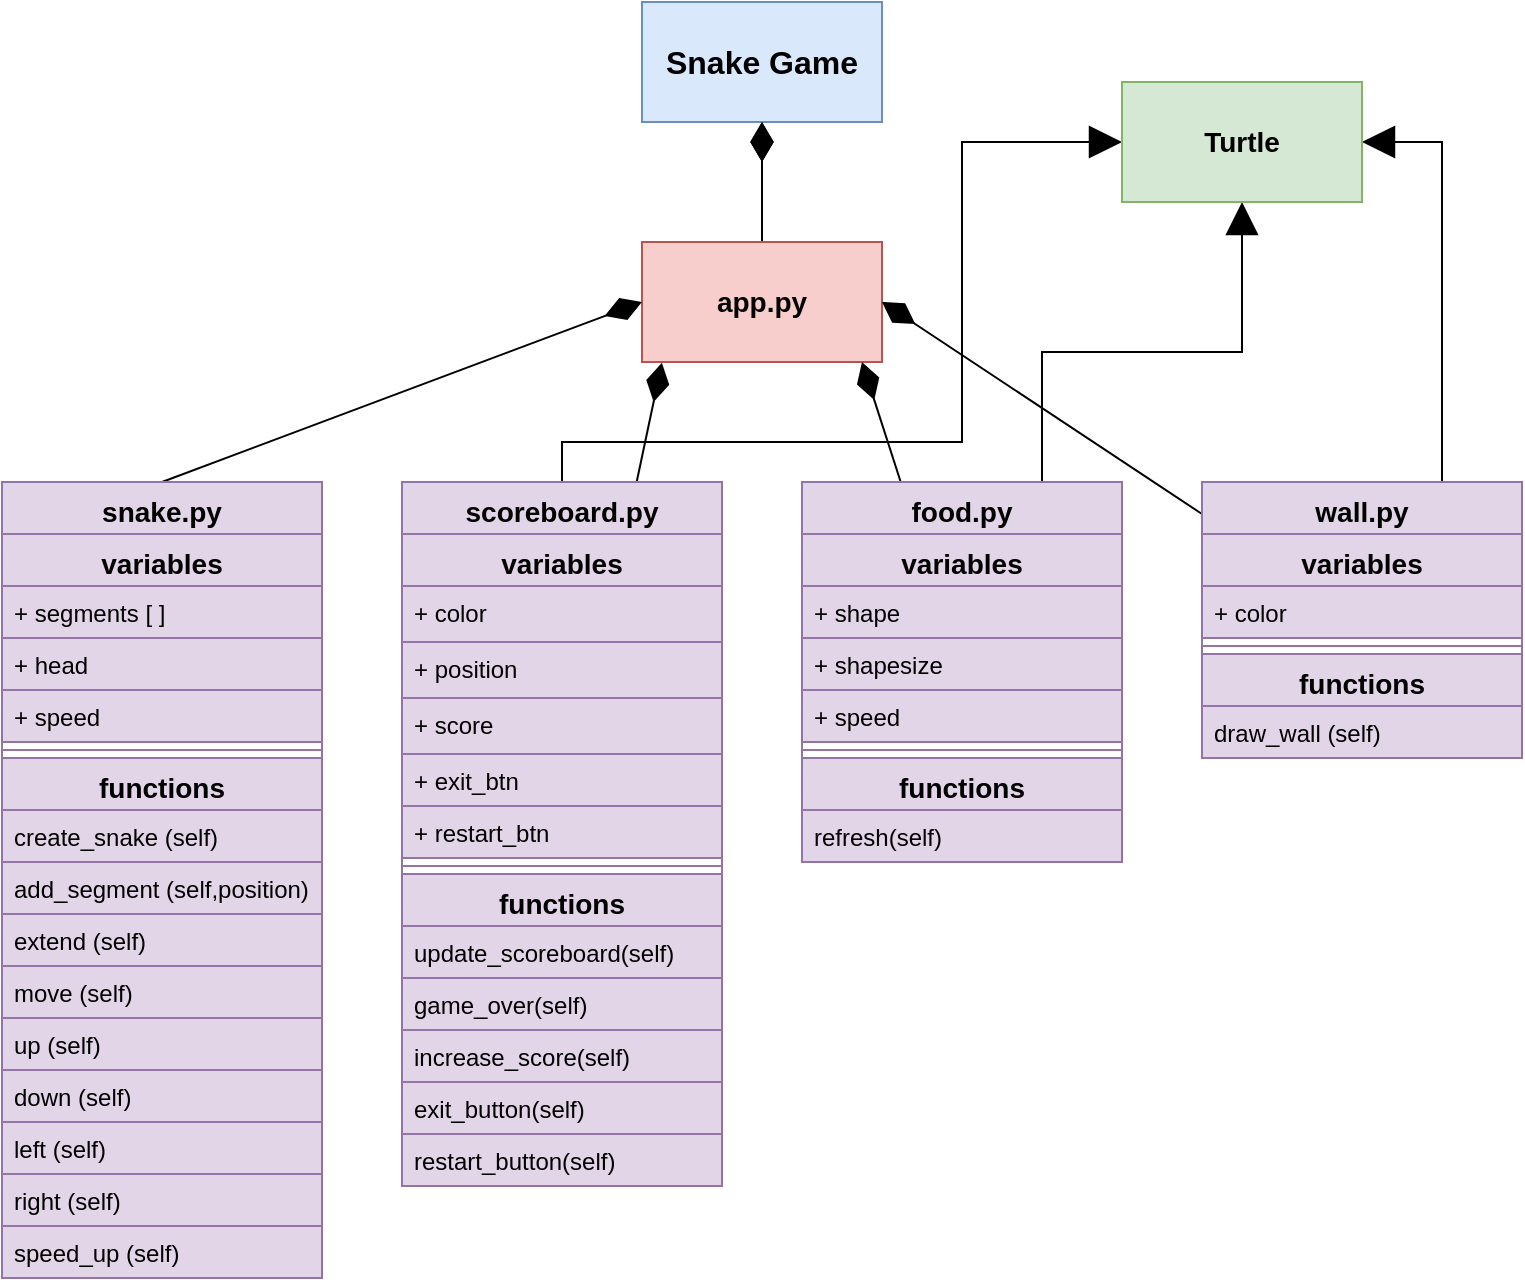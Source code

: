 <mxfile version="15.4.0" type="device"><diagram id="OuZRPdSH-Bn97atNcbVh" name="Page-1"><mxGraphModel dx="1205" dy="688" grid="1" gridSize="10" guides="1" tooltips="1" connect="1" arrows="1" fold="1" page="1" pageScale="1" pageWidth="827" pageHeight="1169" math="0" shadow="0"><root><mxCell id="0"/><mxCell id="1" parent="0"/><mxCell id="_Vvu_kQl7KUoBdOdU3Ik-1" value="Snake Game" style="rounded=0;whiteSpace=wrap;html=1;fillColor=#dae8fc;strokeColor=#6c8ebf;fontSize=16;fontStyle=1" vertex="1" parent="1"><mxGeometry x="360" width="120" height="60" as="geometry"/></mxCell><mxCell id="_Vvu_kQl7KUoBdOdU3Ik-24" style="rounded=0;orthogonalLoop=1;jettySize=auto;html=1;endArrow=diamondThin;endFill=1;endSize=17;" edge="1" parent="1" source="_Vvu_kQl7KUoBdOdU3Ik-2" target="_Vvu_kQl7KUoBdOdU3Ik-1"><mxGeometry relative="1" as="geometry"/></mxCell><mxCell id="_Vvu_kQl7KUoBdOdU3Ik-25" value="" style="edgeStyle=none;rounded=0;orthogonalLoop=1;jettySize=auto;html=1;endArrow=diamondThin;endFill=1;endSize=17;" edge="1" parent="1" source="_Vvu_kQl7KUoBdOdU3Ik-2" target="_Vvu_kQl7KUoBdOdU3Ik-1"><mxGeometry relative="1" as="geometry"/></mxCell><mxCell id="_Vvu_kQl7KUoBdOdU3Ik-2" value="app.py" style="rounded=0;whiteSpace=wrap;html=1;fontStyle=1;fontSize=14;fillColor=#f8cecc;strokeColor=#b85450;" vertex="1" parent="1"><mxGeometry x="360" y="120" width="120" height="60" as="geometry"/></mxCell><mxCell id="_Vvu_kQl7KUoBdOdU3Ik-26" style="edgeStyle=none;rounded=0;orthogonalLoop=1;jettySize=auto;html=1;entryX=0;entryY=0.5;entryDx=0;entryDy=0;endArrow=diamondThin;endFill=1;endSize=17;exitX=0.5;exitY=0;exitDx=0;exitDy=0;" edge="1" parent="1" source="_Vvu_kQl7KUoBdOdU3Ik-7" target="_Vvu_kQl7KUoBdOdU3Ik-2"><mxGeometry relative="1" as="geometry"/></mxCell><mxCell id="_Vvu_kQl7KUoBdOdU3Ik-7" value="snake.py" style="swimlane;fontStyle=1;align=center;verticalAlign=top;childLayout=stackLayout;horizontal=1;startSize=26;horizontalStack=0;resizeParent=1;resizeParentMax=0;resizeLast=0;collapsible=1;marginBottom=0;fontSize=14;fillColor=#e1d5e7;strokeColor=#9673a6;" vertex="1" parent="1"><mxGeometry x="40" y="240" width="160" height="398" as="geometry"/></mxCell><mxCell id="_Vvu_kQl7KUoBdOdU3Ik-50" value="variables" style="text;strokeColor=#9673a6;fillColor=#e1d5e7;align=center;verticalAlign=top;spacingLeft=4;spacingRight=4;overflow=hidden;rotatable=0;points=[[0,0.5],[1,0.5]];portConstraint=eastwest;fontSize=14;fontStyle=1" vertex="1" parent="_Vvu_kQl7KUoBdOdU3Ik-7"><mxGeometry y="26" width="160" height="26" as="geometry"/></mxCell><mxCell id="_Vvu_kQl7KUoBdOdU3Ik-8" value="+ segments [ ]" style="text;strokeColor=#9673a6;fillColor=#e1d5e7;align=left;verticalAlign=top;spacingLeft=4;spacingRight=4;overflow=hidden;rotatable=0;points=[[0,0.5],[1,0.5]];portConstraint=eastwest;" vertex="1" parent="_Vvu_kQl7KUoBdOdU3Ik-7"><mxGeometry y="52" width="160" height="26" as="geometry"/></mxCell><mxCell id="_Vvu_kQl7KUoBdOdU3Ik-32" value="+ head " style="text;strokeColor=#9673a6;fillColor=#e1d5e7;align=left;verticalAlign=top;spacingLeft=4;spacingRight=4;overflow=hidden;rotatable=0;points=[[0,0.5],[1,0.5]];portConstraint=eastwest;" vertex="1" parent="_Vvu_kQl7KUoBdOdU3Ik-7"><mxGeometry y="78" width="160" height="26" as="geometry"/></mxCell><mxCell id="_Vvu_kQl7KUoBdOdU3Ik-34" value="+ speed" style="text;strokeColor=#9673a6;fillColor=#e1d5e7;align=left;verticalAlign=top;spacingLeft=4;spacingRight=4;overflow=hidden;rotatable=0;points=[[0,0.5],[1,0.5]];portConstraint=eastwest;" vertex="1" parent="_Vvu_kQl7KUoBdOdU3Ik-7"><mxGeometry y="104" width="160" height="26" as="geometry"/></mxCell><mxCell id="_Vvu_kQl7KUoBdOdU3Ik-9" value="" style="line;strokeWidth=1;fillColor=#e1d5e7;align=left;verticalAlign=middle;spacingTop=-1;spacingLeft=3;spacingRight=3;rotatable=0;labelPosition=right;points=[];portConstraint=eastwest;strokeColor=#9673a6;" vertex="1" parent="_Vvu_kQl7KUoBdOdU3Ik-7"><mxGeometry y="130" width="160" height="8" as="geometry"/></mxCell><mxCell id="_Vvu_kQl7KUoBdOdU3Ik-10" value="functions" style="text;strokeColor=#9673a6;fillColor=#e1d5e7;align=center;verticalAlign=top;spacingLeft=4;spacingRight=4;overflow=hidden;rotatable=0;points=[[0,0.5],[1,0.5]];portConstraint=eastwest;fontStyle=1;fontSize=14;" vertex="1" parent="_Vvu_kQl7KUoBdOdU3Ik-7"><mxGeometry y="138" width="160" height="26" as="geometry"/></mxCell><mxCell id="_Vvu_kQl7KUoBdOdU3Ik-51" value="create_snake (self)" style="text;strokeColor=#9673a6;fillColor=#e1d5e7;align=left;verticalAlign=top;spacingLeft=4;spacingRight=4;overflow=hidden;rotatable=0;points=[[0,0.5],[1,0.5]];portConstraint=eastwest;" vertex="1" parent="_Vvu_kQl7KUoBdOdU3Ik-7"><mxGeometry y="164" width="160" height="26" as="geometry"/></mxCell><mxCell id="_Vvu_kQl7KUoBdOdU3Ik-35" value="add_segment (self,position)" style="text;strokeColor=#9673a6;fillColor=#e1d5e7;align=left;verticalAlign=top;spacingLeft=4;spacingRight=4;overflow=hidden;rotatable=0;points=[[0,0.5],[1,0.5]];portConstraint=eastwest;" vertex="1" parent="_Vvu_kQl7KUoBdOdU3Ik-7"><mxGeometry y="190" width="160" height="26" as="geometry"/></mxCell><mxCell id="_Vvu_kQl7KUoBdOdU3Ik-36" value="extend (self)" style="text;strokeColor=#9673a6;fillColor=#e1d5e7;align=left;verticalAlign=top;spacingLeft=4;spacingRight=4;overflow=hidden;rotatable=0;points=[[0,0.5],[1,0.5]];portConstraint=eastwest;" vertex="1" parent="_Vvu_kQl7KUoBdOdU3Ik-7"><mxGeometry y="216" width="160" height="26" as="geometry"/></mxCell><mxCell id="_Vvu_kQl7KUoBdOdU3Ik-37" value="move (self)" style="text;strokeColor=#9673a6;fillColor=#e1d5e7;align=left;verticalAlign=top;spacingLeft=4;spacingRight=4;overflow=hidden;rotatable=0;points=[[0,0.5],[1,0.5]];portConstraint=eastwest;" vertex="1" parent="_Vvu_kQl7KUoBdOdU3Ik-7"><mxGeometry y="242" width="160" height="26" as="geometry"/></mxCell><mxCell id="_Vvu_kQl7KUoBdOdU3Ik-38" value="up (self)" style="text;strokeColor=#9673a6;fillColor=#e1d5e7;align=left;verticalAlign=top;spacingLeft=4;spacingRight=4;overflow=hidden;rotatable=0;points=[[0,0.5],[1,0.5]];portConstraint=eastwest;" vertex="1" parent="_Vvu_kQl7KUoBdOdU3Ik-7"><mxGeometry y="268" width="160" height="26" as="geometry"/></mxCell><mxCell id="_Vvu_kQl7KUoBdOdU3Ik-39" value="down (self)" style="text;strokeColor=#9673a6;fillColor=#e1d5e7;align=left;verticalAlign=top;spacingLeft=4;spacingRight=4;overflow=hidden;rotatable=0;points=[[0,0.5],[1,0.5]];portConstraint=eastwest;" vertex="1" parent="_Vvu_kQl7KUoBdOdU3Ik-7"><mxGeometry y="294" width="160" height="26" as="geometry"/></mxCell><mxCell id="_Vvu_kQl7KUoBdOdU3Ik-40" value="left (self)" style="text;strokeColor=#9673a6;fillColor=#e1d5e7;align=left;verticalAlign=top;spacingLeft=4;spacingRight=4;overflow=hidden;rotatable=0;points=[[0,0.5],[1,0.5]];portConstraint=eastwest;" vertex="1" parent="_Vvu_kQl7KUoBdOdU3Ik-7"><mxGeometry y="320" width="160" height="26" as="geometry"/></mxCell><mxCell id="_Vvu_kQl7KUoBdOdU3Ik-41" value="right (self)" style="text;strokeColor=#9673a6;fillColor=#e1d5e7;align=left;verticalAlign=top;spacingLeft=4;spacingRight=4;overflow=hidden;rotatable=0;points=[[0,0.5],[1,0.5]];portConstraint=eastwest;" vertex="1" parent="_Vvu_kQl7KUoBdOdU3Ik-7"><mxGeometry y="346" width="160" height="26" as="geometry"/></mxCell><mxCell id="_Vvu_kQl7KUoBdOdU3Ik-42" value="speed_up (self)" style="text;strokeColor=#9673a6;fillColor=#e1d5e7;align=left;verticalAlign=top;spacingLeft=4;spacingRight=4;overflow=hidden;rotatable=0;points=[[0,0.5],[1,0.5]];portConstraint=eastwest;" vertex="1" parent="_Vvu_kQl7KUoBdOdU3Ik-7"><mxGeometry y="372" width="160" height="26" as="geometry"/></mxCell><mxCell id="_Vvu_kQl7KUoBdOdU3Ik-27" style="edgeStyle=none;rounded=0;orthogonalLoop=1;jettySize=auto;html=1;entryX=0.083;entryY=1.007;entryDx=0;entryDy=0;entryPerimeter=0;endArrow=diamondThin;endFill=1;endSize=17;" edge="1" parent="1" source="_Vvu_kQl7KUoBdOdU3Ik-12" target="_Vvu_kQl7KUoBdOdU3Ik-2"><mxGeometry relative="1" as="geometry"/></mxCell><mxCell id="_Vvu_kQl7KUoBdOdU3Ik-49" style="edgeStyle=orthogonalEdgeStyle;rounded=0;orthogonalLoop=1;jettySize=auto;html=1;entryX=0;entryY=0.5;entryDx=0;entryDy=0;endArrow=block;endFill=1;endSize=14;" edge="1" parent="1" source="_Vvu_kQl7KUoBdOdU3Ik-12" target="_Vvu_kQl7KUoBdOdU3Ik-45"><mxGeometry relative="1" as="geometry"><Array as="points"><mxPoint x="320" y="220"/><mxPoint x="520" y="220"/><mxPoint x="520" y="70"/></Array></mxGeometry></mxCell><mxCell id="_Vvu_kQl7KUoBdOdU3Ik-12" value="scoreboard.py" style="swimlane;fontStyle=1;align=center;verticalAlign=top;childLayout=stackLayout;horizontal=1;startSize=26;horizontalStack=0;resizeParent=1;resizeParentMax=0;resizeLast=0;collapsible=1;marginBottom=0;fontSize=14;fillColor=#e1d5e7;strokeColor=#9673a6;" vertex="1" parent="1"><mxGeometry x="240" y="240" width="160" height="352" as="geometry"/></mxCell><mxCell id="_Vvu_kQl7KUoBdOdU3Ik-13" value="variables" style="text;strokeColor=#9673a6;fillColor=#e1d5e7;align=center;verticalAlign=top;spacingLeft=4;spacingRight=4;overflow=hidden;rotatable=0;points=[[0,0.5],[1,0.5]];portConstraint=eastwest;fontStyle=1;fontSize=14;" vertex="1" parent="_Vvu_kQl7KUoBdOdU3Ik-12"><mxGeometry y="26" width="160" height="26" as="geometry"/></mxCell><mxCell id="_Vvu_kQl7KUoBdOdU3Ik-52" value="+ color" style="text;strokeColor=#9673a6;fillColor=#e1d5e7;align=left;verticalAlign=top;spacingLeft=4;spacingRight=4;overflow=hidden;rotatable=0;points=[[0,0.5],[1,0.5]];portConstraint=eastwest;" vertex="1" parent="_Vvu_kQl7KUoBdOdU3Ik-12"><mxGeometry y="52" width="160" height="28" as="geometry"/></mxCell><mxCell id="_Vvu_kQl7KUoBdOdU3Ik-67" value="+ position" style="text;strokeColor=#9673a6;fillColor=#e1d5e7;align=left;verticalAlign=top;spacingLeft=4;spacingRight=4;overflow=hidden;rotatable=0;points=[[0,0.5],[1,0.5]];portConstraint=eastwest;" vertex="1" parent="_Vvu_kQl7KUoBdOdU3Ik-12"><mxGeometry y="80" width="160" height="28" as="geometry"/></mxCell><mxCell id="_Vvu_kQl7KUoBdOdU3Ik-66" value="+ score" style="text;strokeColor=#9673a6;fillColor=#e1d5e7;align=left;verticalAlign=top;spacingLeft=4;spacingRight=4;overflow=hidden;rotatable=0;points=[[0,0.5],[1,0.5]];portConstraint=eastwest;" vertex="1" parent="_Vvu_kQl7KUoBdOdU3Ik-12"><mxGeometry y="108" width="160" height="28" as="geometry"/></mxCell><mxCell id="_Vvu_kQl7KUoBdOdU3Ik-43" value="+ exit_btn" style="text;strokeColor=#9673a6;fillColor=#e1d5e7;align=left;verticalAlign=top;spacingLeft=4;spacingRight=4;overflow=hidden;rotatable=0;points=[[0,0.5],[1,0.5]];portConstraint=eastwest;" vertex="1" parent="_Vvu_kQl7KUoBdOdU3Ik-12"><mxGeometry y="136" width="160" height="26" as="geometry"/></mxCell><mxCell id="_Vvu_kQl7KUoBdOdU3Ik-44" value="+ restart_btn" style="text;strokeColor=#9673a6;fillColor=#e1d5e7;align=left;verticalAlign=top;spacingLeft=4;spacingRight=4;overflow=hidden;rotatable=0;points=[[0,0.5],[1,0.5]];portConstraint=eastwest;" vertex="1" parent="_Vvu_kQl7KUoBdOdU3Ik-12"><mxGeometry y="162" width="160" height="26" as="geometry"/></mxCell><mxCell id="_Vvu_kQl7KUoBdOdU3Ik-14" value="" style="line;strokeWidth=1;fillColor=#e1d5e7;align=left;verticalAlign=middle;spacingTop=-1;spacingLeft=3;spacingRight=3;rotatable=0;labelPosition=right;points=[];portConstraint=eastwest;strokeColor=#9673a6;" vertex="1" parent="_Vvu_kQl7KUoBdOdU3Ik-12"><mxGeometry y="188" width="160" height="8" as="geometry"/></mxCell><mxCell id="_Vvu_kQl7KUoBdOdU3Ik-15" value="functions" style="text;strokeColor=#9673a6;fillColor=#e1d5e7;align=center;verticalAlign=top;spacingLeft=4;spacingRight=4;overflow=hidden;rotatable=0;points=[[0,0.5],[1,0.5]];portConstraint=eastwest;fontStyle=1;fontSize=14;" vertex="1" parent="_Vvu_kQl7KUoBdOdU3Ik-12"><mxGeometry y="196" width="160" height="26" as="geometry"/></mxCell><mxCell id="_Vvu_kQl7KUoBdOdU3Ik-58" value="update_scoreboard(self)" style="text;strokeColor=#9673a6;fillColor=#e1d5e7;align=left;verticalAlign=top;spacingLeft=4;spacingRight=4;overflow=hidden;rotatable=0;points=[[0,0.5],[1,0.5]];portConstraint=eastwest;" vertex="1" parent="_Vvu_kQl7KUoBdOdU3Ik-12"><mxGeometry y="222" width="160" height="26" as="geometry"/></mxCell><mxCell id="_Vvu_kQl7KUoBdOdU3Ik-59" value="game_over(self)" style="text;strokeColor=#9673a6;fillColor=#e1d5e7;align=left;verticalAlign=top;spacingLeft=4;spacingRight=4;overflow=hidden;rotatable=0;points=[[0,0.5],[1,0.5]];portConstraint=eastwest;" vertex="1" parent="_Vvu_kQl7KUoBdOdU3Ik-12"><mxGeometry y="248" width="160" height="26" as="geometry"/></mxCell><mxCell id="_Vvu_kQl7KUoBdOdU3Ik-53" value="increase_score(self)" style="text;strokeColor=#9673a6;fillColor=#e1d5e7;align=left;verticalAlign=top;spacingLeft=4;spacingRight=4;overflow=hidden;rotatable=0;points=[[0,0.5],[1,0.5]];portConstraint=eastwest;" vertex="1" parent="_Vvu_kQl7KUoBdOdU3Ik-12"><mxGeometry y="274" width="160" height="26" as="geometry"/></mxCell><mxCell id="_Vvu_kQl7KUoBdOdU3Ik-60" value="exit_button(self)" style="text;strokeColor=#9673a6;fillColor=#e1d5e7;align=left;verticalAlign=top;spacingLeft=4;spacingRight=4;overflow=hidden;rotatable=0;points=[[0,0.5],[1,0.5]];portConstraint=eastwest;" vertex="1" parent="_Vvu_kQl7KUoBdOdU3Ik-12"><mxGeometry y="300" width="160" height="26" as="geometry"/></mxCell><mxCell id="_Vvu_kQl7KUoBdOdU3Ik-61" value="restart_button(self)" style="text;strokeColor=#9673a6;fillColor=#e1d5e7;align=left;verticalAlign=top;spacingLeft=4;spacingRight=4;overflow=hidden;rotatable=0;points=[[0,0.5],[1,0.5]];portConstraint=eastwest;" vertex="1" parent="_Vvu_kQl7KUoBdOdU3Ik-12"><mxGeometry y="326" width="160" height="26" as="geometry"/></mxCell><mxCell id="_Vvu_kQl7KUoBdOdU3Ik-28" style="edgeStyle=none;rounded=0;orthogonalLoop=1;jettySize=auto;html=1;endArrow=diamondThin;endFill=1;endSize=17;" edge="1" parent="1" source="_Vvu_kQl7KUoBdOdU3Ik-16"><mxGeometry relative="1" as="geometry"><mxPoint x="470" y="180" as="targetPoint"/></mxGeometry></mxCell><mxCell id="_Vvu_kQl7KUoBdOdU3Ik-48" style="edgeStyle=orthogonalEdgeStyle;rounded=0;orthogonalLoop=1;jettySize=auto;html=1;entryX=0.5;entryY=1;entryDx=0;entryDy=0;endArrow=block;endFill=1;endSize=14;" edge="1" parent="1" source="_Vvu_kQl7KUoBdOdU3Ik-16" target="_Vvu_kQl7KUoBdOdU3Ik-45"><mxGeometry relative="1" as="geometry"><Array as="points"><mxPoint x="560" y="175"/><mxPoint x="660" y="175"/></Array></mxGeometry></mxCell><mxCell id="_Vvu_kQl7KUoBdOdU3Ik-16" value="food.py" style="swimlane;fontStyle=1;align=center;verticalAlign=top;childLayout=stackLayout;horizontal=1;startSize=26;horizontalStack=0;resizeParent=1;resizeParentMax=0;resizeLast=0;collapsible=1;marginBottom=0;fontSize=14;fillColor=#e1d5e7;strokeColor=#9673a6;" vertex="1" parent="1"><mxGeometry x="440" y="240" width="160" height="190" as="geometry"/></mxCell><mxCell id="_Vvu_kQl7KUoBdOdU3Ik-17" value="variables" style="text;strokeColor=#9673a6;fillColor=#e1d5e7;align=center;verticalAlign=top;spacingLeft=4;spacingRight=4;overflow=hidden;rotatable=0;points=[[0,0.5],[1,0.5]];portConstraint=eastwest;fontStyle=1;fontSize=14;" vertex="1" parent="_Vvu_kQl7KUoBdOdU3Ik-16"><mxGeometry y="26" width="160" height="26" as="geometry"/></mxCell><mxCell id="_Vvu_kQl7KUoBdOdU3Ik-62" value="+ shape" style="text;strokeColor=#9673a6;fillColor=#e1d5e7;align=left;verticalAlign=top;spacingLeft=4;spacingRight=4;overflow=hidden;rotatable=0;points=[[0,0.5],[1,0.5]];portConstraint=eastwest;" vertex="1" parent="_Vvu_kQl7KUoBdOdU3Ik-16"><mxGeometry y="52" width="160" height="26" as="geometry"/></mxCell><mxCell id="_Vvu_kQl7KUoBdOdU3Ik-63" value="+ shapesize" style="text;strokeColor=#9673a6;fillColor=#e1d5e7;align=left;verticalAlign=top;spacingLeft=4;spacingRight=4;overflow=hidden;rotatable=0;points=[[0,0.5],[1,0.5]];portConstraint=eastwest;" vertex="1" parent="_Vvu_kQl7KUoBdOdU3Ik-16"><mxGeometry y="78" width="160" height="26" as="geometry"/></mxCell><mxCell id="_Vvu_kQl7KUoBdOdU3Ik-65" value="+ speed" style="text;strokeColor=#9673a6;fillColor=#e1d5e7;align=left;verticalAlign=top;spacingLeft=4;spacingRight=4;overflow=hidden;rotatable=0;points=[[0,0.5],[1,0.5]];portConstraint=eastwest;" vertex="1" parent="_Vvu_kQl7KUoBdOdU3Ik-16"><mxGeometry y="104" width="160" height="26" as="geometry"/></mxCell><mxCell id="_Vvu_kQl7KUoBdOdU3Ik-18" value="" style="line;strokeWidth=1;fillColor=#e1d5e7;align=left;verticalAlign=middle;spacingTop=-1;spacingLeft=3;spacingRight=3;rotatable=0;labelPosition=right;points=[];portConstraint=eastwest;strokeColor=#9673a6;" vertex="1" parent="_Vvu_kQl7KUoBdOdU3Ik-16"><mxGeometry y="130" width="160" height="8" as="geometry"/></mxCell><mxCell id="_Vvu_kQl7KUoBdOdU3Ik-19" value="functions" style="text;strokeColor=#9673a6;fillColor=#e1d5e7;align=center;verticalAlign=top;spacingLeft=4;spacingRight=4;overflow=hidden;rotatable=0;points=[[0,0.5],[1,0.5]];portConstraint=eastwest;fontStyle=1;fontSize=14;" vertex="1" parent="_Vvu_kQl7KUoBdOdU3Ik-16"><mxGeometry y="138" width="160" height="26" as="geometry"/></mxCell><mxCell id="_Vvu_kQl7KUoBdOdU3Ik-55" value="refresh(self)" style="text;strokeColor=#9673a6;fillColor=#e1d5e7;align=left;verticalAlign=top;spacingLeft=4;spacingRight=4;overflow=hidden;rotatable=0;points=[[0,0.5],[1,0.5]];portConstraint=eastwest;" vertex="1" parent="_Vvu_kQl7KUoBdOdU3Ik-16"><mxGeometry y="164" width="160" height="26" as="geometry"/></mxCell><mxCell id="_Vvu_kQl7KUoBdOdU3Ik-29" style="edgeStyle=none;rounded=0;orthogonalLoop=1;jettySize=auto;html=1;entryX=1;entryY=0.5;entryDx=0;entryDy=0;endArrow=diamondThin;endFill=1;endSize=17;" edge="1" parent="1" source="_Vvu_kQl7KUoBdOdU3Ik-20" target="_Vvu_kQl7KUoBdOdU3Ik-2"><mxGeometry relative="1" as="geometry"/></mxCell><mxCell id="_Vvu_kQl7KUoBdOdU3Ik-46" style="edgeStyle=orthogonalEdgeStyle;rounded=0;orthogonalLoop=1;jettySize=auto;html=1;entryX=1;entryY=0.5;entryDx=0;entryDy=0;endArrow=block;endFill=1;endSize=14;exitX=0.5;exitY=0;exitDx=0;exitDy=0;" edge="1" parent="1" source="_Vvu_kQl7KUoBdOdU3Ik-20" target="_Vvu_kQl7KUoBdOdU3Ik-45"><mxGeometry relative="1" as="geometry"><Array as="points"><mxPoint x="760" y="240"/><mxPoint x="760" y="70"/></Array></mxGeometry></mxCell><mxCell id="_Vvu_kQl7KUoBdOdU3Ik-20" value="wall.py" style="swimlane;fontStyle=1;align=center;verticalAlign=top;childLayout=stackLayout;horizontal=1;startSize=26;horizontalStack=0;resizeParent=1;resizeParentMax=0;resizeLast=0;collapsible=1;marginBottom=0;fontSize=14;fillColor=#e1d5e7;strokeColor=#9673a6;" vertex="1" parent="1"><mxGeometry x="640" y="240" width="160" height="138" as="geometry"/></mxCell><mxCell id="_Vvu_kQl7KUoBdOdU3Ik-21" value="variables" style="text;strokeColor=#9673a6;fillColor=#e1d5e7;align=center;verticalAlign=top;spacingLeft=4;spacingRight=4;overflow=hidden;rotatable=0;points=[[0,0.5],[1,0.5]];portConstraint=eastwest;fontStyle=1;fontSize=14;" vertex="1" parent="_Vvu_kQl7KUoBdOdU3Ik-20"><mxGeometry y="26" width="160" height="26" as="geometry"/></mxCell><mxCell id="_Vvu_kQl7KUoBdOdU3Ik-56" value="+ color" style="text;strokeColor=#9673a6;fillColor=#e1d5e7;align=left;verticalAlign=top;spacingLeft=4;spacingRight=4;overflow=hidden;rotatable=0;points=[[0,0.5],[1,0.5]];portConstraint=eastwest;" vertex="1" parent="_Vvu_kQl7KUoBdOdU3Ik-20"><mxGeometry y="52" width="160" height="26" as="geometry"/></mxCell><mxCell id="_Vvu_kQl7KUoBdOdU3Ik-22" value="" style="line;strokeWidth=1;fillColor=#e1d5e7;align=left;verticalAlign=middle;spacingTop=-1;spacingLeft=3;spacingRight=3;rotatable=0;labelPosition=right;points=[];portConstraint=eastwest;strokeColor=#9673a6;" vertex="1" parent="_Vvu_kQl7KUoBdOdU3Ik-20"><mxGeometry y="78" width="160" height="8" as="geometry"/></mxCell><mxCell id="_Vvu_kQl7KUoBdOdU3Ik-23" value="functions" style="text;strokeColor=#9673a6;fillColor=#e1d5e7;align=center;verticalAlign=top;spacingLeft=4;spacingRight=4;overflow=hidden;rotatable=0;points=[[0,0.5],[1,0.5]];portConstraint=eastwest;fontStyle=1;fontSize=14;" vertex="1" parent="_Vvu_kQl7KUoBdOdU3Ik-20"><mxGeometry y="86" width="160" height="26" as="geometry"/></mxCell><mxCell id="_Vvu_kQl7KUoBdOdU3Ik-57" value="draw_wall (self)" style="text;strokeColor=#9673a6;fillColor=#e1d5e7;align=left;verticalAlign=top;spacingLeft=4;spacingRight=4;overflow=hidden;rotatable=0;points=[[0,0.5],[1,0.5]];portConstraint=eastwest;" vertex="1" parent="_Vvu_kQl7KUoBdOdU3Ik-20"><mxGeometry y="112" width="160" height="26" as="geometry"/></mxCell><mxCell id="_Vvu_kQl7KUoBdOdU3Ik-45" value="Turtle" style="rounded=0;whiteSpace=wrap;html=1;fontStyle=1;fontSize=14;fillColor=#d5e8d4;strokeColor=#82b366;" vertex="1" parent="1"><mxGeometry x="600" y="40" width="120" height="60" as="geometry"/></mxCell></root></mxGraphModel></diagram></mxfile>